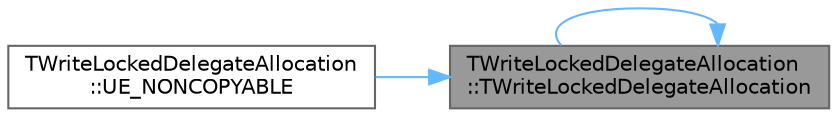 digraph "TWriteLockedDelegateAllocation::TWriteLockedDelegateAllocation"
{
 // INTERACTIVE_SVG=YES
 // LATEX_PDF_SIZE
  bgcolor="transparent";
  edge [fontname=Helvetica,fontsize=10,labelfontname=Helvetica,labelfontsize=10];
  node [fontname=Helvetica,fontsize=10,shape=box,height=0.2,width=0.4];
  rankdir="RL";
  Node1 [id="Node000001",label="TWriteLockedDelegateAllocation\l::TWriteLockedDelegateAllocation",height=0.2,width=0.4,color="gray40", fillcolor="grey60", style="filled", fontcolor="black",tooltip=" "];
  Node1 -> Node1 [id="edge1_Node000001_Node000001",dir="back",color="steelblue1",style="solid",tooltip=" "];
  Node1 -> Node2 [id="edge2_Node000001_Node000002",dir="back",color="steelblue1",style="solid",tooltip=" "];
  Node2 [id="Node000002",label="TWriteLockedDelegateAllocation\l::UE_NONCOPYABLE",height=0.2,width=0.4,color="grey40", fillcolor="white", style="filled",URL="$db/d94/structTWriteLockedDelegateAllocation.html#adc61516fef0fb4ac1c334673e2bf448d",tooltip=" "];
}
